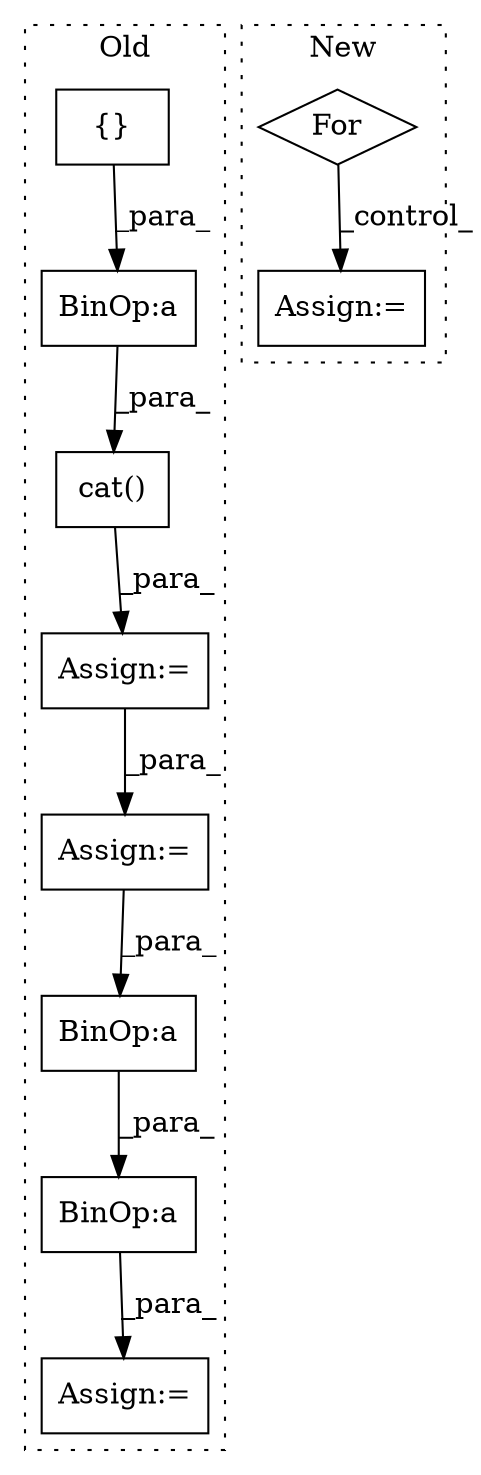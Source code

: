 digraph G {
subgraph cluster0 {
1 [label="cat()" a="75" s="1298,1335" l="10,8" shape="box"];
4 [label="Assign:=" a="68" s="1609" l="3" shape="box"];
5 [label="BinOp:a" a="82" s="1321" l="3" shape="box"];
6 [label="{}" a="59" s="860,874" l="1,0" shape="box"];
7 [label="BinOp:a" a="82" s="1587" l="3" shape="box"];
8 [label="BinOp:a" a="82" s="1552" l="16" shape="box"];
9 [label="Assign:=" a="68" s="1295" l="3" shape="box"];
10 [label="Assign:=" a="68" s="1491" l="3" shape="box"];
label = "Old";
style="dotted";
}
subgraph cluster1 {
2 [label="For" a="107" s="2545,2573" l="4,53" shape="diamond"];
3 [label="Assign:=" a="68" s="2632" l="17" shape="box"];
label = "New";
style="dotted";
}
1 -> 9 [label="_para_"];
2 -> 3 [label="_control_"];
5 -> 1 [label="_para_"];
6 -> 5 [label="_para_"];
7 -> 8 [label="_para_"];
8 -> 4 [label="_para_"];
9 -> 10 [label="_para_"];
10 -> 7 [label="_para_"];
}